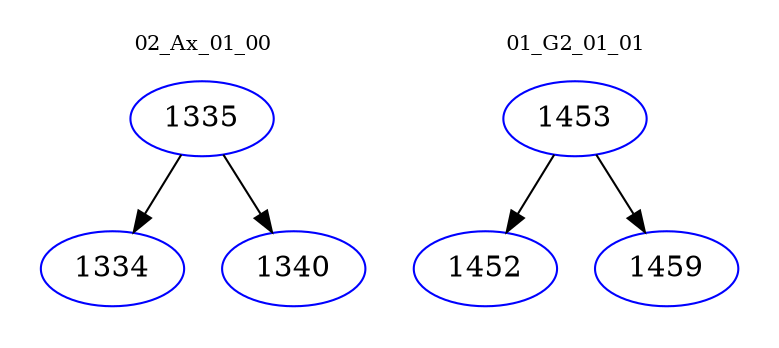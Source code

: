 digraph{
subgraph cluster_0 {
color = white
label = "02_Ax_01_00";
fontsize=10;
T0_1335 [label="1335", color="blue"]
T0_1335 -> T0_1334 [color="black"]
T0_1334 [label="1334", color="blue"]
T0_1335 -> T0_1340 [color="black"]
T0_1340 [label="1340", color="blue"]
}
subgraph cluster_1 {
color = white
label = "01_G2_01_01";
fontsize=10;
T1_1453 [label="1453", color="blue"]
T1_1453 -> T1_1452 [color="black"]
T1_1452 [label="1452", color="blue"]
T1_1453 -> T1_1459 [color="black"]
T1_1459 [label="1459", color="blue"]
}
}
